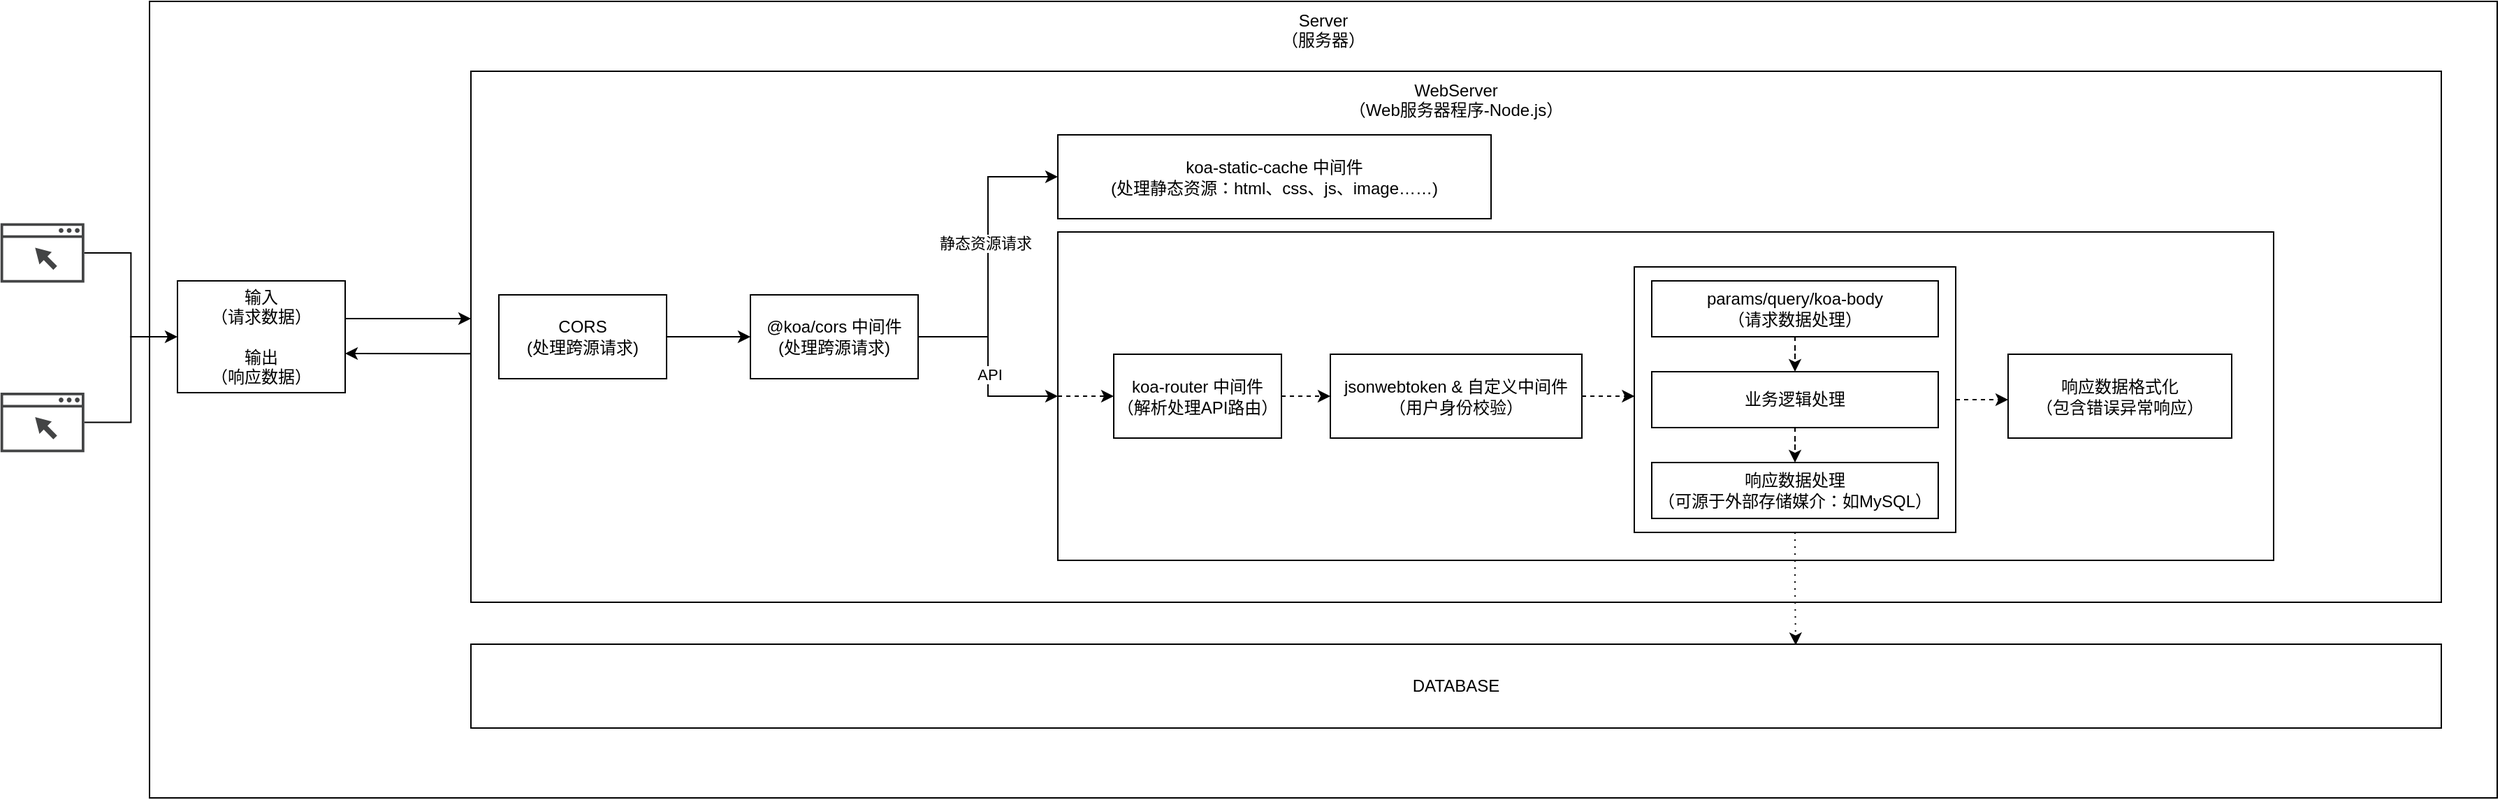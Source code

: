 <mxfile>
    <diagram id="dBFvjTBk7NeB5GsTu03B" name="第 1 页">
        <mxGraphModel dx="2590" dy="2317" grid="1" gridSize="10" guides="1" tooltips="1" connect="1" arrows="1" fold="1" page="1" pageScale="1" pageWidth="850" pageHeight="1100" math="0" shadow="0">
            <root>
                <mxCell id="0"/>
                <mxCell id="1" parent="0"/>
                <mxCell id="36" style="edgeStyle=orthogonalEdgeStyle;rounded=0;orthogonalLoop=1;jettySize=auto;html=1;entryX=0;entryY=0.5;entryDx=0;entryDy=0;" edge="1" parent="1" source="6" target="9">
                    <mxGeometry relative="1" as="geometry"/>
                </mxCell>
                <mxCell id="6" value="" style="pointerEvents=1;shadow=0;dashed=0;html=1;strokeColor=none;fillColor=#434445;aspect=fixed;labelPosition=center;verticalLabelPosition=bottom;verticalAlign=top;align=center;outlineConnect=0;shape=mxgraph.vvd.web_browser;" vertex="1" parent="1">
                    <mxGeometry x="93.38" y="500" width="60" height="42.6" as="geometry"/>
                </mxCell>
                <mxCell id="7" value="Server&lt;br&gt;（服务器）" style="rounded=0;whiteSpace=wrap;html=1;verticalAlign=top;" vertex="1" parent="1">
                    <mxGeometry x="200" y="220" width="1680" height="570" as="geometry"/>
                </mxCell>
                <mxCell id="8" value="WebServer&lt;br&gt;（Web服务器程序-Node.js）" style="rounded=0;whiteSpace=wrap;html=1;verticalAlign=top;" vertex="1" parent="1">
                    <mxGeometry x="430" y="270" width="1410" height="380" as="geometry"/>
                </mxCell>
                <mxCell id="37" style="edgeStyle=orthogonalEdgeStyle;rounded=0;orthogonalLoop=1;jettySize=auto;html=1;exitX=1;exitY=0.5;exitDx=0;exitDy=0;entryX=0;entryY=0.5;entryDx=0;entryDy=0;" edge="1" parent="1">
                    <mxGeometry relative="1" as="geometry">
                        <mxPoint x="340.0" y="447" as="sourcePoint"/>
                        <mxPoint x="430.0" y="447" as="targetPoint"/>
                    </mxGeometry>
                </mxCell>
                <mxCell id="9" value="输入&lt;br&gt;（请求数据）&lt;br&gt;&lt;br&gt;输出&lt;br&gt;（响应数据）" style="rounded=0;whiteSpace=wrap;html=1;" vertex="1" parent="1">
                    <mxGeometry x="220" y="420" width="120" height="80" as="geometry"/>
                </mxCell>
                <mxCell id="13" value="" style="edgeStyle=orthogonalEdgeStyle;rounded=0;orthogonalLoop=1;jettySize=auto;html=1;" edge="1" parent="1" source="11" target="12">
                    <mxGeometry relative="1" as="geometry"/>
                </mxCell>
                <mxCell id="11" value="CORS&lt;br&gt;(处理跨源请求)" style="rounded=0;whiteSpace=wrap;html=1;" vertex="1" parent="1">
                    <mxGeometry x="450" y="430" width="120" height="60" as="geometry"/>
                </mxCell>
                <mxCell id="16" value="" style="edgeStyle=orthogonalEdgeStyle;rounded=0;orthogonalLoop=1;jettySize=auto;html=1;entryX=0;entryY=0.5;entryDx=0;entryDy=0;" edge="1" parent="1" source="12" target="15">
                    <mxGeometry relative="1" as="geometry"/>
                </mxCell>
                <mxCell id="19" value="静态资源请求" style="edgeLabel;html=1;align=center;verticalAlign=middle;resizable=0;points=[];" vertex="1" connectable="0" parent="16">
                    <mxGeometry x="0.09" y="2" relative="1" as="geometry">
                        <mxPoint as="offset"/>
                    </mxGeometry>
                </mxCell>
                <mxCell id="18" style="edgeStyle=orthogonalEdgeStyle;rounded=0;orthogonalLoop=1;jettySize=auto;html=1;exitX=1;exitY=0.5;exitDx=0;exitDy=0;entryX=0;entryY=0.5;entryDx=0;entryDy=0;" edge="1" parent="1" source="12" target="17">
                    <mxGeometry relative="1" as="geometry"/>
                </mxCell>
                <mxCell id="20" value="API" style="edgeLabel;html=1;align=center;verticalAlign=middle;resizable=0;points=[];" vertex="1" connectable="0" parent="18">
                    <mxGeometry x="0.06" y="1" relative="1" as="geometry">
                        <mxPoint y="1" as="offset"/>
                    </mxGeometry>
                </mxCell>
                <mxCell id="12" value="@koa/cors 中间件&lt;br&gt;(处理跨源请求)" style="rounded=0;whiteSpace=wrap;html=1;" vertex="1" parent="1">
                    <mxGeometry x="630" y="430" width="120" height="60" as="geometry"/>
                </mxCell>
                <mxCell id="15" value="koa-static-cache 中间件&lt;br&gt;(处理静态资源：html、css、js、image……)" style="rounded=0;whiteSpace=wrap;html=1;" vertex="1" parent="1">
                    <mxGeometry x="850" y="315.5" width="310" height="60" as="geometry"/>
                </mxCell>
                <mxCell id="17" value="" style="rounded=0;whiteSpace=wrap;html=1;" vertex="1" parent="1">
                    <mxGeometry x="850" y="385" width="870" height="235" as="geometry"/>
                </mxCell>
                <mxCell id="43" style="edgeStyle=orthogonalEdgeStyle;rounded=0;orthogonalLoop=1;jettySize=auto;html=1;exitX=1;exitY=0.5;exitDx=0;exitDy=0;entryX=0;entryY=0.5;entryDx=0;entryDy=0;dashed=1;" edge="1" parent="1" source="21" target="22">
                    <mxGeometry relative="1" as="geometry"/>
                </mxCell>
                <mxCell id="21" value="koa-router 中间件&lt;br&gt;（解析处理API路由）" style="rounded=0;whiteSpace=wrap;html=1;" vertex="1" parent="1">
                    <mxGeometry x="890" y="472.5" width="120" height="60" as="geometry"/>
                </mxCell>
                <mxCell id="47" style="edgeStyle=orthogonalEdgeStyle;rounded=0;orthogonalLoop=1;jettySize=auto;html=1;exitX=1;exitY=0.5;exitDx=0;exitDy=0;entryX=0.001;entryY=0.49;entryDx=0;entryDy=0;entryPerimeter=0;dashed=1;" edge="1" parent="1" source="22" target="23">
                    <mxGeometry relative="1" as="geometry"/>
                </mxCell>
                <mxCell id="22" value="jsonwebtoken &amp;amp; 自定义中间件&lt;br&gt;（用户身份校验）" style="rounded=0;whiteSpace=wrap;html=1;" vertex="1" parent="1">
                    <mxGeometry x="1045" y="472.5" width="180" height="60" as="geometry"/>
                </mxCell>
                <mxCell id="49" style="edgeStyle=orthogonalEdgeStyle;rounded=0;orthogonalLoop=1;jettySize=auto;html=1;exitX=1;exitY=0.5;exitDx=0;exitDy=0;entryX=0;entryY=0.542;entryDx=0;entryDy=0;entryPerimeter=0;dashed=1;" edge="1" parent="1" source="23" target="31">
                    <mxGeometry relative="1" as="geometry"/>
                </mxCell>
                <mxCell id="23" value="" style="rounded=0;whiteSpace=wrap;html=1;" vertex="1" parent="1">
                    <mxGeometry x="1262.5" y="410" width="230" height="190" as="geometry"/>
                </mxCell>
                <mxCell id="26" value="" style="edgeStyle=orthogonalEdgeStyle;rounded=0;orthogonalLoop=1;jettySize=auto;html=1;dashed=1;" edge="1" parent="1" source="24" target="25">
                    <mxGeometry relative="1" as="geometry"/>
                </mxCell>
                <mxCell id="24" value="params/query/koa-body&lt;br&gt;（请求数据处理）" style="rounded=0;whiteSpace=wrap;html=1;" vertex="1" parent="1">
                    <mxGeometry x="1275" y="420" width="205" height="40" as="geometry"/>
                </mxCell>
                <mxCell id="28" value="" style="edgeStyle=orthogonalEdgeStyle;rounded=0;orthogonalLoop=1;jettySize=auto;html=1;dashed=1;" edge="1" parent="1" source="25" target="27">
                    <mxGeometry relative="1" as="geometry"/>
                </mxCell>
                <mxCell id="25" value="业务逻辑处理" style="rounded=0;whiteSpace=wrap;html=1;" vertex="1" parent="1">
                    <mxGeometry x="1275" y="485" width="205" height="40" as="geometry"/>
                </mxCell>
                <mxCell id="30" value="" style="edgeStyle=orthogonalEdgeStyle;orthogonalLoop=1;jettySize=auto;html=1;rounded=0;dashed=1;exitX=0.5;exitY=1;exitDx=0;exitDy=0;entryX=0.672;entryY=0.011;entryDx=0;entryDy=0;entryPerimeter=0;dashPattern=1 4;" edge="1" parent="1" source="23" target="29">
                    <mxGeometry relative="1" as="geometry">
                        <mxPoint x="1378" y="610" as="sourcePoint"/>
                        <Array as="points">
                            <mxPoint x="1378" y="640"/>
                            <mxPoint x="1378" y="640"/>
                            <mxPoint x="1378" y="681"/>
                        </Array>
                    </mxGeometry>
                </mxCell>
                <mxCell id="27" value="响应数据处理&lt;br&gt;（可源于外部存储媒介：如MySQL）" style="rounded=0;whiteSpace=wrap;html=1;" vertex="1" parent="1">
                    <mxGeometry x="1275" y="550" width="205" height="40" as="geometry"/>
                </mxCell>
                <mxCell id="29" value="DATABASE" style="rounded=0;whiteSpace=wrap;html=1;" vertex="1" parent="1">
                    <mxGeometry x="430" y="680" width="1410" height="60" as="geometry"/>
                </mxCell>
                <mxCell id="31" value="响应数据格式化&lt;br&gt;（包含错误异常响应）" style="rounded=0;whiteSpace=wrap;html=1;" vertex="1" parent="1">
                    <mxGeometry x="1530" y="472.5" width="160" height="60" as="geometry"/>
                </mxCell>
                <mxCell id="5" value="" style="pointerEvents=1;shadow=0;dashed=0;html=1;strokeColor=none;fillColor=#434445;aspect=fixed;labelPosition=center;verticalLabelPosition=bottom;verticalAlign=top;align=center;outlineConnect=0;shape=mxgraph.vvd.web_browser;" vertex="1" parent="1">
                    <mxGeometry x="93.38" y="378.7" width="60" height="42.6" as="geometry"/>
                </mxCell>
                <mxCell id="35" style="edgeStyle=orthogonalEdgeStyle;rounded=0;orthogonalLoop=1;jettySize=auto;html=1;entryX=0;entryY=0.5;entryDx=0;entryDy=0;" edge="1" parent="1" source="5" target="9">
                    <mxGeometry relative="1" as="geometry"/>
                </mxCell>
                <mxCell id="38" value="" style="endArrow=classic;html=1;entryX=1;entryY=0.75;entryDx=0;entryDy=0;exitX=0;exitY=0.553;exitDx=0;exitDy=0;exitPerimeter=0;" edge="1" parent="1">
                    <mxGeometry width="50" height="50" relative="1" as="geometry">
                        <mxPoint x="430.0" y="472.14" as="sourcePoint"/>
                        <mxPoint x="340.0" y="472" as="targetPoint"/>
                    </mxGeometry>
                </mxCell>
                <mxCell id="42" style="edgeStyle=orthogonalEdgeStyle;rounded=0;orthogonalLoop=1;jettySize=auto;html=1;exitX=0;exitY=0.5;exitDx=0;exitDy=0;entryX=0;entryY=0.5;entryDx=0;entryDy=0;dashed=1;" edge="1" parent="1" source="17" target="21">
                    <mxGeometry relative="1" as="geometry"/>
                </mxCell>
            </root>
        </mxGraphModel>
    </diagram>
</mxfile>